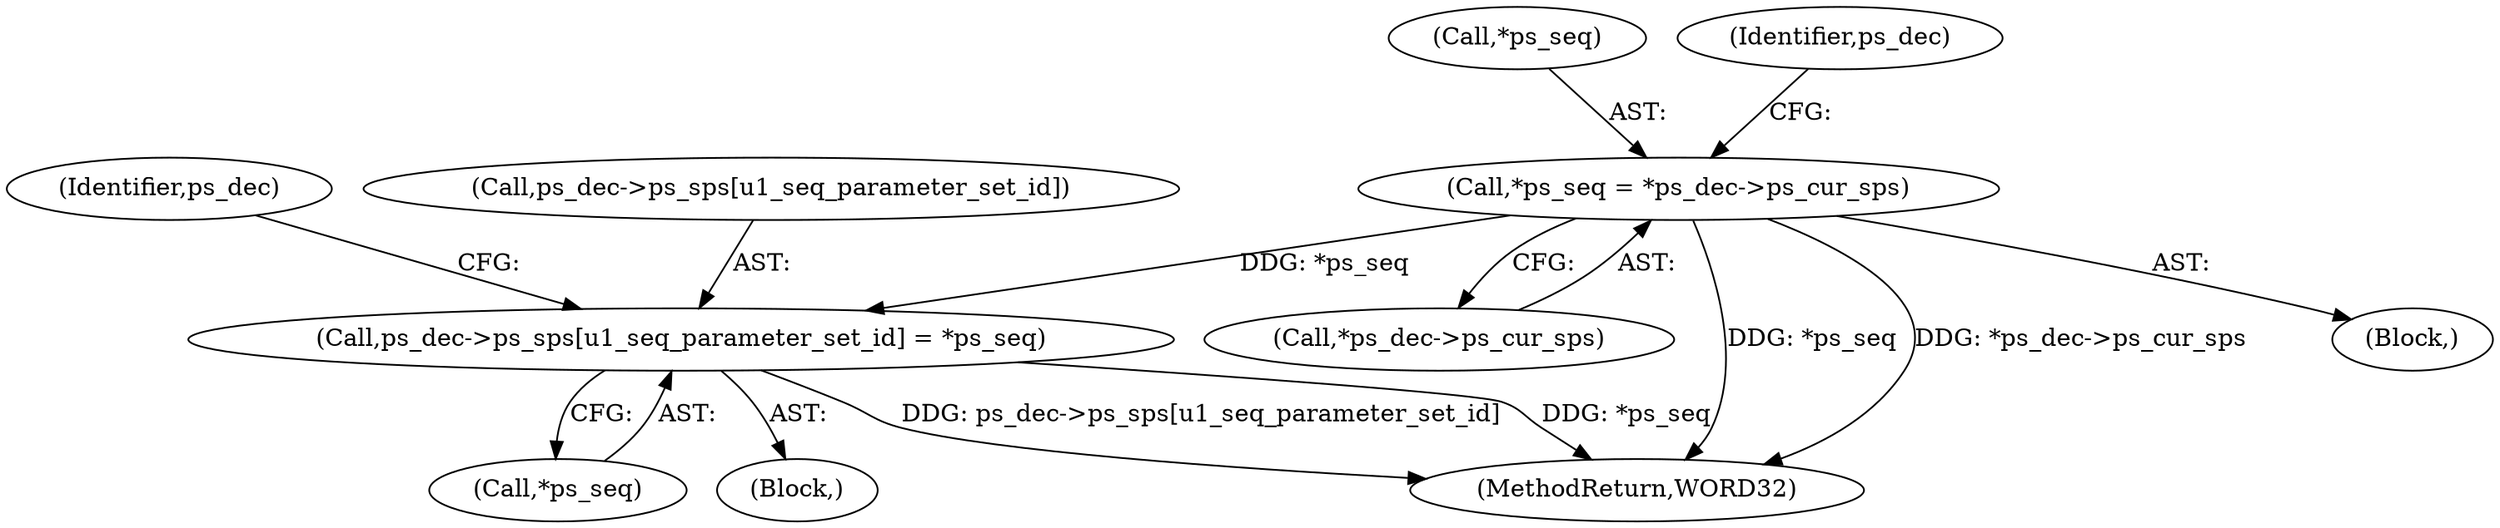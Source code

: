 digraph "0_Android_42cf02965b11c397dd37a0063e683cef005bc0ae@pointer" {
"1000330" [label="(Call,*ps_seq = *ps_dec->ps_cur_sps)"];
"1001487" [label="(Call,ps_dec->ps_sps[u1_seq_parameter_set_id] = *ps_seq)"];
"1000333" [label="(Call,*ps_dec->ps_cur_sps)"];
"1001487" [label="(Call,ps_dec->ps_sps[u1_seq_parameter_set_id] = *ps_seq)"];
"1000331" [label="(Call,*ps_seq)"];
"1001493" [label="(Call,*ps_seq)"];
"1000166" [label="(Block,)"];
"1001507" [label="(MethodReturn,WORD32)"];
"1000341" [label="(Identifier,ps_dec)"];
"1001497" [label="(Identifier,ps_dec)"];
"1001488" [label="(Call,ps_dec->ps_sps[u1_seq_parameter_set_id])"];
"1000330" [label="(Call,*ps_seq = *ps_dec->ps_cur_sps)"];
"1000329" [label="(Block,)"];
"1000330" -> "1000329"  [label="AST: "];
"1000330" -> "1000333"  [label="CFG: "];
"1000331" -> "1000330"  [label="AST: "];
"1000333" -> "1000330"  [label="AST: "];
"1000341" -> "1000330"  [label="CFG: "];
"1000330" -> "1001507"  [label="DDG: *ps_seq"];
"1000330" -> "1001507"  [label="DDG: *ps_dec->ps_cur_sps"];
"1000330" -> "1001487"  [label="DDG: *ps_seq"];
"1001487" -> "1000166"  [label="AST: "];
"1001487" -> "1001493"  [label="CFG: "];
"1001488" -> "1001487"  [label="AST: "];
"1001493" -> "1001487"  [label="AST: "];
"1001497" -> "1001487"  [label="CFG: "];
"1001487" -> "1001507"  [label="DDG: ps_dec->ps_sps[u1_seq_parameter_set_id]"];
"1001487" -> "1001507"  [label="DDG: *ps_seq"];
}
